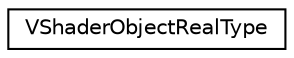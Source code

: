 digraph "Graphical Class Hierarchy"
{
  edge [fontname="Helvetica",fontsize="10",labelfontname="Helvetica",labelfontsize="10"];
  node [fontname="Helvetica",fontsize="10",shape=record];
  rankdir="LR";
  Node1 [label="VShaderObjectRealType",height=0.2,width=0.4,color="black", fillcolor="white", style="filled",URL="$class_v_shader_object_real_type.html"];
}
